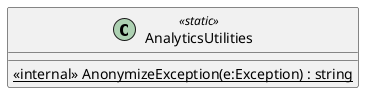 @startuml
class AnalyticsUtilities <<static>> {
    <<internal>> {static} AnonymizeException(e:Exception) : string
}
@enduml

